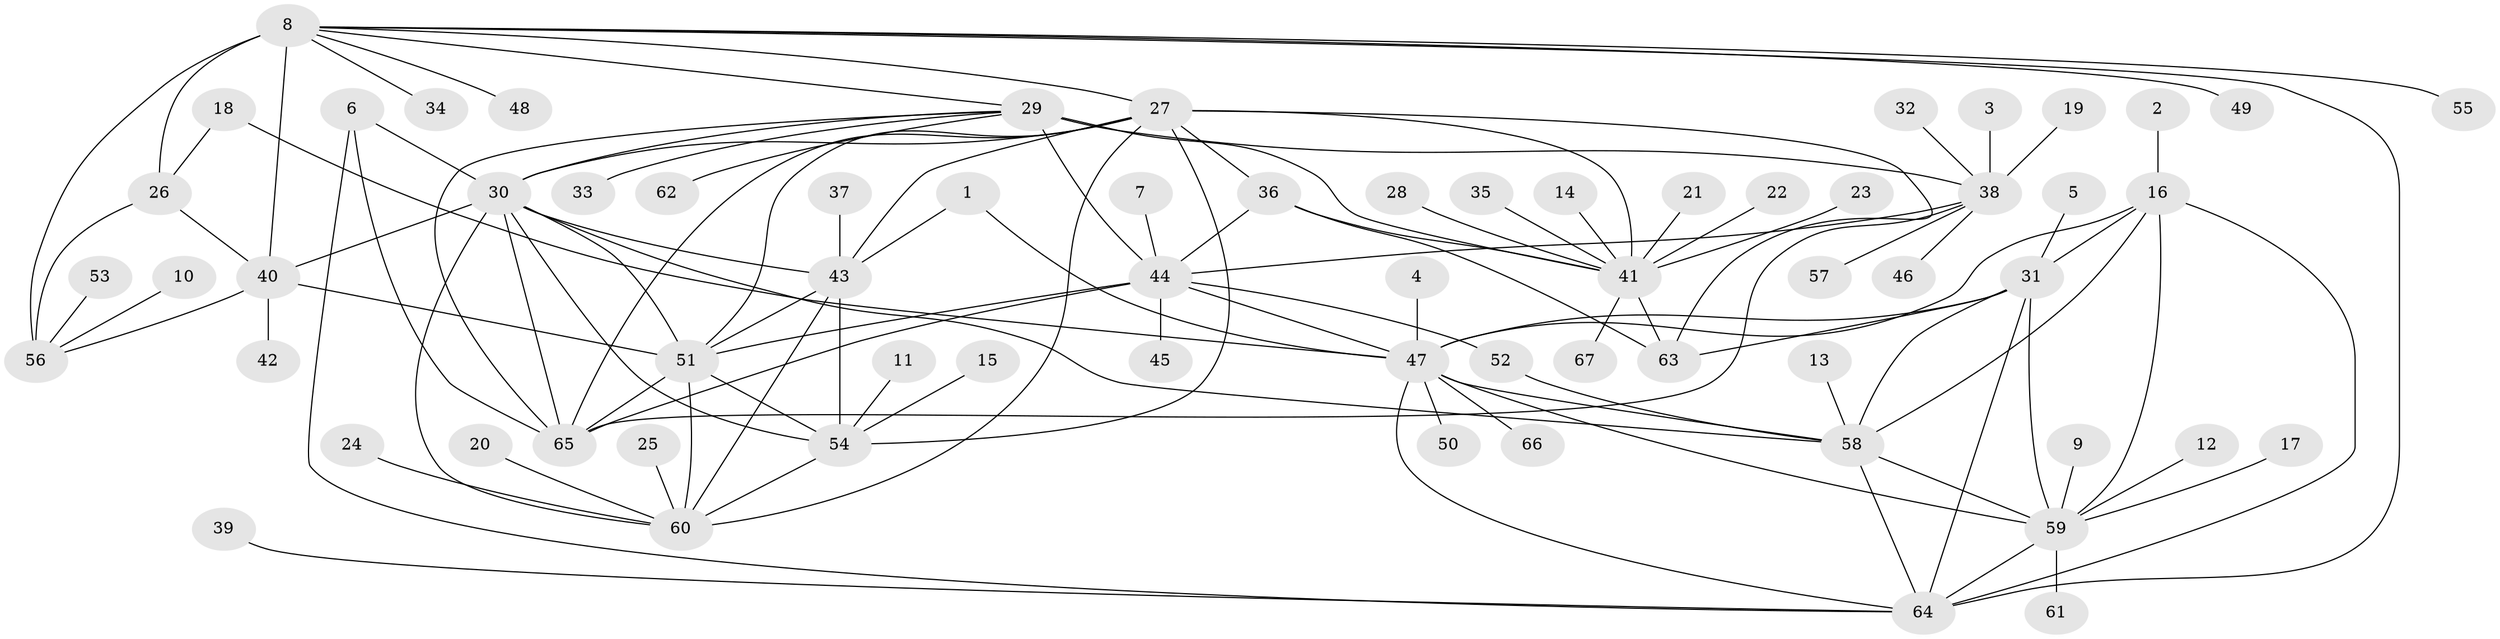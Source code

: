 // original degree distribution, {9: 0.06201550387596899, 10: 0.03875968992248062, 6: 0.023255813953488372, 7: 0.046511627906976744, 8: 0.031007751937984496, 13: 0.007751937984496124, 11: 0.023255813953488372, 1: 0.5891472868217055, 2: 0.12403100775193798, 3: 0.046511627906976744, 4: 0.007751937984496124}
// Generated by graph-tools (version 1.1) at 2025/26/03/09/25 03:26:44]
// undirected, 67 vertices, 112 edges
graph export_dot {
graph [start="1"]
  node [color=gray90,style=filled];
  1;
  2;
  3;
  4;
  5;
  6;
  7;
  8;
  9;
  10;
  11;
  12;
  13;
  14;
  15;
  16;
  17;
  18;
  19;
  20;
  21;
  22;
  23;
  24;
  25;
  26;
  27;
  28;
  29;
  30;
  31;
  32;
  33;
  34;
  35;
  36;
  37;
  38;
  39;
  40;
  41;
  42;
  43;
  44;
  45;
  46;
  47;
  48;
  49;
  50;
  51;
  52;
  53;
  54;
  55;
  56;
  57;
  58;
  59;
  60;
  61;
  62;
  63;
  64;
  65;
  66;
  67;
  1 -- 43 [weight=1.0];
  1 -- 47 [weight=1.0];
  2 -- 16 [weight=1.0];
  3 -- 38 [weight=1.0];
  4 -- 47 [weight=1.0];
  5 -- 31 [weight=1.0];
  6 -- 30 [weight=1.0];
  6 -- 64 [weight=1.0];
  6 -- 65 [weight=1.0];
  7 -- 44 [weight=1.0];
  8 -- 26 [weight=4.0];
  8 -- 27 [weight=1.0];
  8 -- 29 [weight=1.0];
  8 -- 34 [weight=1.0];
  8 -- 40 [weight=2.0];
  8 -- 48 [weight=1.0];
  8 -- 49 [weight=1.0];
  8 -- 55 [weight=1.0];
  8 -- 56 [weight=2.0];
  8 -- 64 [weight=1.0];
  9 -- 59 [weight=1.0];
  10 -- 56 [weight=1.0];
  11 -- 54 [weight=1.0];
  12 -- 59 [weight=1.0];
  13 -- 58 [weight=1.0];
  14 -- 41 [weight=1.0];
  15 -- 54 [weight=1.0];
  16 -- 31 [weight=1.0];
  16 -- 47 [weight=1.0];
  16 -- 58 [weight=1.0];
  16 -- 59 [weight=1.0];
  16 -- 64 [weight=1.0];
  17 -- 59 [weight=1.0];
  18 -- 26 [weight=1.0];
  18 -- 47 [weight=1.0];
  19 -- 38 [weight=1.0];
  20 -- 60 [weight=1.0];
  21 -- 41 [weight=1.0];
  22 -- 41 [weight=1.0];
  23 -- 41 [weight=1.0];
  24 -- 60 [weight=1.0];
  25 -- 60 [weight=1.0];
  26 -- 40 [weight=2.0];
  26 -- 56 [weight=2.0];
  27 -- 30 [weight=1.0];
  27 -- 36 [weight=1.0];
  27 -- 41 [weight=2.0];
  27 -- 43 [weight=1.0];
  27 -- 51 [weight=1.0];
  27 -- 54 [weight=1.0];
  27 -- 60 [weight=1.0];
  27 -- 63 [weight=2.0];
  27 -- 65 [weight=1.0];
  28 -- 41 [weight=1.0];
  29 -- 30 [weight=1.0];
  29 -- 33 [weight=1.0];
  29 -- 38 [weight=4.0];
  29 -- 41 [weight=1.0];
  29 -- 44 [weight=2.0];
  29 -- 62 [weight=1.0];
  29 -- 65 [weight=2.0];
  30 -- 40 [weight=1.0];
  30 -- 43 [weight=1.0];
  30 -- 51 [weight=1.0];
  30 -- 54 [weight=1.0];
  30 -- 58 [weight=1.0];
  30 -- 60 [weight=1.0];
  30 -- 65 [weight=1.0];
  31 -- 47 [weight=1.0];
  31 -- 58 [weight=1.0];
  31 -- 59 [weight=1.0];
  31 -- 63 [weight=1.0];
  31 -- 64 [weight=1.0];
  32 -- 38 [weight=1.0];
  35 -- 41 [weight=1.0];
  36 -- 41 [weight=2.0];
  36 -- 44 [weight=1.0];
  36 -- 63 [weight=2.0];
  37 -- 43 [weight=1.0];
  38 -- 44 [weight=2.0];
  38 -- 46 [weight=1.0];
  38 -- 57 [weight=1.0];
  38 -- 65 [weight=2.0];
  39 -- 64 [weight=1.0];
  40 -- 42 [weight=1.0];
  40 -- 51 [weight=1.0];
  40 -- 56 [weight=1.0];
  41 -- 63 [weight=4.0];
  41 -- 67 [weight=1.0];
  43 -- 51 [weight=1.0];
  43 -- 54 [weight=1.0];
  43 -- 60 [weight=1.0];
  44 -- 45 [weight=1.0];
  44 -- 47 [weight=1.0];
  44 -- 51 [weight=1.0];
  44 -- 52 [weight=1.0];
  44 -- 65 [weight=1.0];
  47 -- 50 [weight=1.0];
  47 -- 58 [weight=1.0];
  47 -- 59 [weight=1.0];
  47 -- 64 [weight=1.0];
  47 -- 66 [weight=1.0];
  51 -- 54 [weight=1.0];
  51 -- 60 [weight=1.0];
  51 -- 65 [weight=1.0];
  52 -- 58 [weight=1.0];
  53 -- 56 [weight=1.0];
  54 -- 60 [weight=1.0];
  58 -- 59 [weight=1.0];
  58 -- 64 [weight=1.0];
  59 -- 61 [weight=1.0];
  59 -- 64 [weight=1.0];
}
